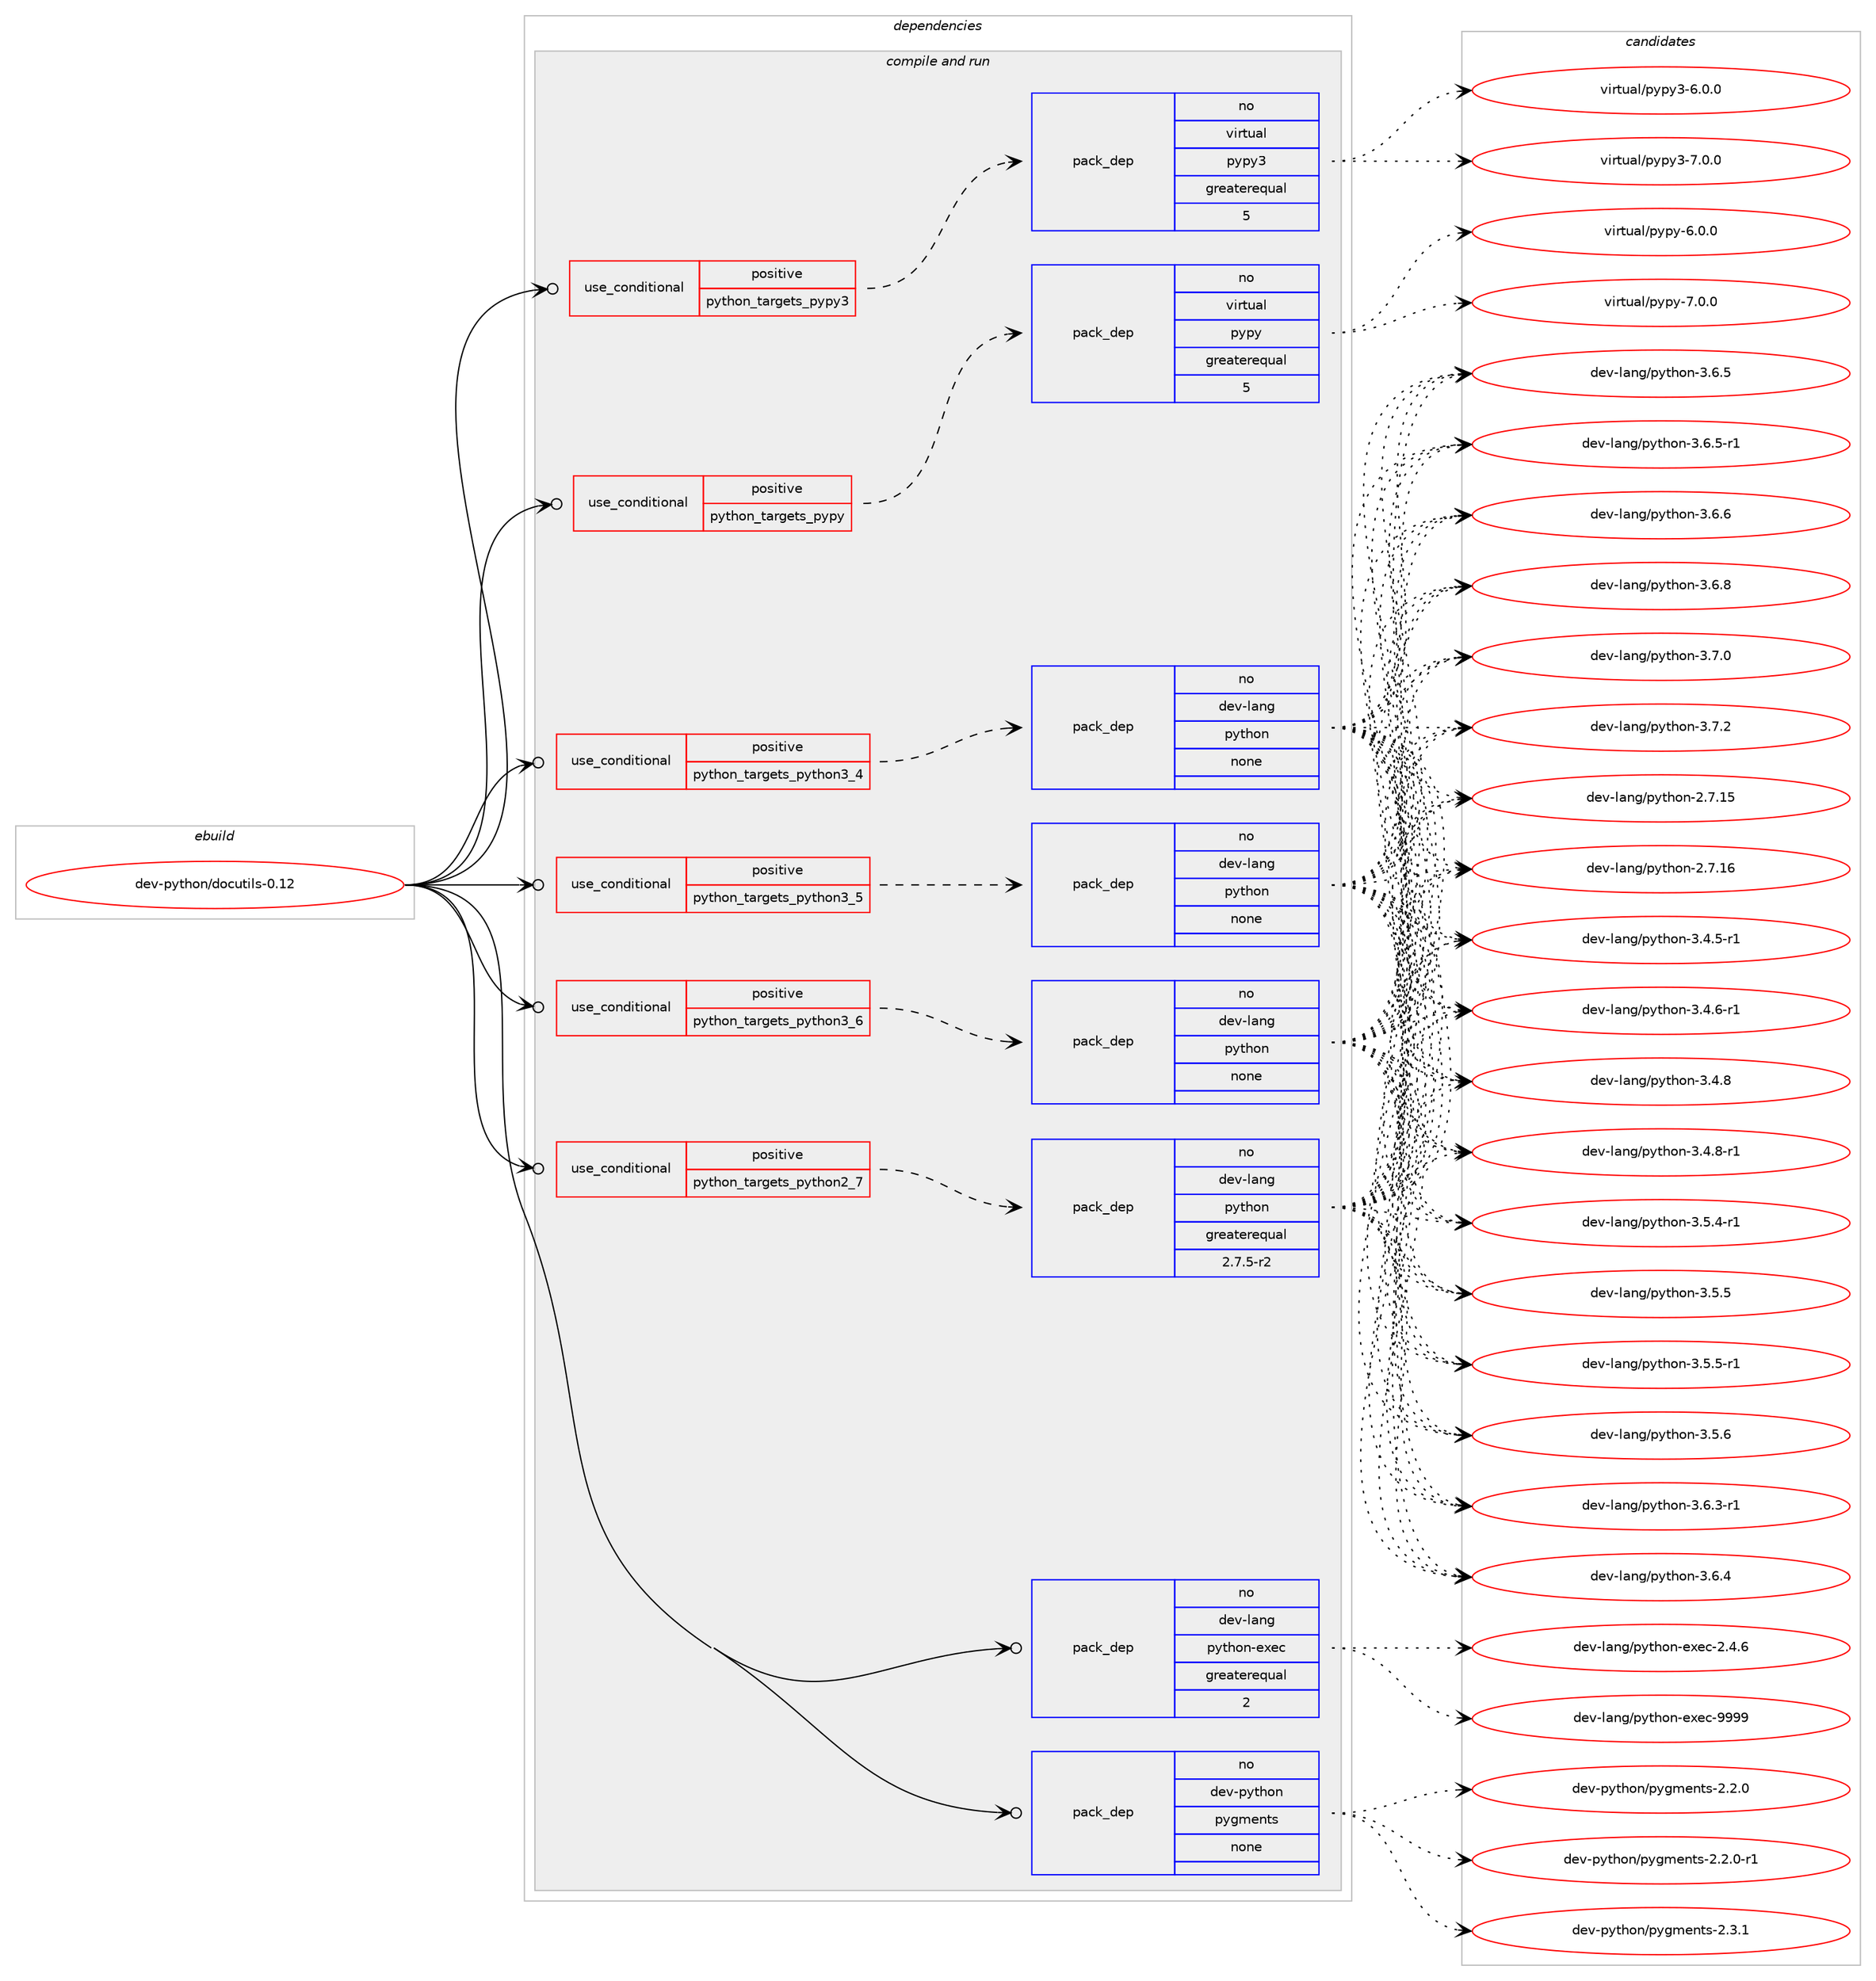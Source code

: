 digraph prolog {

# *************
# Graph options
# *************

newrank=true;
concentrate=true;
compound=true;
graph [rankdir=LR,fontname=Helvetica,fontsize=10,ranksep=1.5];#, ranksep=2.5, nodesep=0.2];
edge  [arrowhead=vee];
node  [fontname=Helvetica,fontsize=10];

# **********
# The ebuild
# **********

subgraph cluster_leftcol {
color=gray;
rank=same;
label=<<i>ebuild</i>>;
id [label="dev-python/docutils-0.12", color=red, width=4, href="../dev-python/docutils-0.12.svg"];
}

# ****************
# The dependencies
# ****************

subgraph cluster_midcol {
color=gray;
label=<<i>dependencies</i>>;
subgraph cluster_compile {
fillcolor="#eeeeee";
style=filled;
label=<<i>compile</i>>;
}
subgraph cluster_compileandrun {
fillcolor="#eeeeee";
style=filled;
label=<<i>compile and run</i>>;
subgraph cond373599 {
dependency1406971 [label=<<TABLE BORDER="0" CELLBORDER="1" CELLSPACING="0" CELLPADDING="4"><TR><TD ROWSPAN="3" CELLPADDING="10">use_conditional</TD></TR><TR><TD>positive</TD></TR><TR><TD>python_targets_pypy</TD></TR></TABLE>>, shape=none, color=red];
subgraph pack1010116 {
dependency1406972 [label=<<TABLE BORDER="0" CELLBORDER="1" CELLSPACING="0" CELLPADDING="4" WIDTH="220"><TR><TD ROWSPAN="6" CELLPADDING="30">pack_dep</TD></TR><TR><TD WIDTH="110">no</TD></TR><TR><TD>virtual</TD></TR><TR><TD>pypy</TD></TR><TR><TD>greaterequal</TD></TR><TR><TD>5</TD></TR></TABLE>>, shape=none, color=blue];
}
dependency1406971:e -> dependency1406972:w [weight=20,style="dashed",arrowhead="vee"];
}
id:e -> dependency1406971:w [weight=20,style="solid",arrowhead="odotvee"];
subgraph cond373600 {
dependency1406973 [label=<<TABLE BORDER="0" CELLBORDER="1" CELLSPACING="0" CELLPADDING="4"><TR><TD ROWSPAN="3" CELLPADDING="10">use_conditional</TD></TR><TR><TD>positive</TD></TR><TR><TD>python_targets_pypy3</TD></TR></TABLE>>, shape=none, color=red];
subgraph pack1010117 {
dependency1406974 [label=<<TABLE BORDER="0" CELLBORDER="1" CELLSPACING="0" CELLPADDING="4" WIDTH="220"><TR><TD ROWSPAN="6" CELLPADDING="30">pack_dep</TD></TR><TR><TD WIDTH="110">no</TD></TR><TR><TD>virtual</TD></TR><TR><TD>pypy3</TD></TR><TR><TD>greaterequal</TD></TR><TR><TD>5</TD></TR></TABLE>>, shape=none, color=blue];
}
dependency1406973:e -> dependency1406974:w [weight=20,style="dashed",arrowhead="vee"];
}
id:e -> dependency1406973:w [weight=20,style="solid",arrowhead="odotvee"];
subgraph cond373601 {
dependency1406975 [label=<<TABLE BORDER="0" CELLBORDER="1" CELLSPACING="0" CELLPADDING="4"><TR><TD ROWSPAN="3" CELLPADDING="10">use_conditional</TD></TR><TR><TD>positive</TD></TR><TR><TD>python_targets_python2_7</TD></TR></TABLE>>, shape=none, color=red];
subgraph pack1010118 {
dependency1406976 [label=<<TABLE BORDER="0" CELLBORDER="1" CELLSPACING="0" CELLPADDING="4" WIDTH="220"><TR><TD ROWSPAN="6" CELLPADDING="30">pack_dep</TD></TR><TR><TD WIDTH="110">no</TD></TR><TR><TD>dev-lang</TD></TR><TR><TD>python</TD></TR><TR><TD>greaterequal</TD></TR><TR><TD>2.7.5-r2</TD></TR></TABLE>>, shape=none, color=blue];
}
dependency1406975:e -> dependency1406976:w [weight=20,style="dashed",arrowhead="vee"];
}
id:e -> dependency1406975:w [weight=20,style="solid",arrowhead="odotvee"];
subgraph cond373602 {
dependency1406977 [label=<<TABLE BORDER="0" CELLBORDER="1" CELLSPACING="0" CELLPADDING="4"><TR><TD ROWSPAN="3" CELLPADDING="10">use_conditional</TD></TR><TR><TD>positive</TD></TR><TR><TD>python_targets_python3_4</TD></TR></TABLE>>, shape=none, color=red];
subgraph pack1010119 {
dependency1406978 [label=<<TABLE BORDER="0" CELLBORDER="1" CELLSPACING="0" CELLPADDING="4" WIDTH="220"><TR><TD ROWSPAN="6" CELLPADDING="30">pack_dep</TD></TR><TR><TD WIDTH="110">no</TD></TR><TR><TD>dev-lang</TD></TR><TR><TD>python</TD></TR><TR><TD>none</TD></TR><TR><TD></TD></TR></TABLE>>, shape=none, color=blue];
}
dependency1406977:e -> dependency1406978:w [weight=20,style="dashed",arrowhead="vee"];
}
id:e -> dependency1406977:w [weight=20,style="solid",arrowhead="odotvee"];
subgraph cond373603 {
dependency1406979 [label=<<TABLE BORDER="0" CELLBORDER="1" CELLSPACING="0" CELLPADDING="4"><TR><TD ROWSPAN="3" CELLPADDING="10">use_conditional</TD></TR><TR><TD>positive</TD></TR><TR><TD>python_targets_python3_5</TD></TR></TABLE>>, shape=none, color=red];
subgraph pack1010120 {
dependency1406980 [label=<<TABLE BORDER="0" CELLBORDER="1" CELLSPACING="0" CELLPADDING="4" WIDTH="220"><TR><TD ROWSPAN="6" CELLPADDING="30">pack_dep</TD></TR><TR><TD WIDTH="110">no</TD></TR><TR><TD>dev-lang</TD></TR><TR><TD>python</TD></TR><TR><TD>none</TD></TR><TR><TD></TD></TR></TABLE>>, shape=none, color=blue];
}
dependency1406979:e -> dependency1406980:w [weight=20,style="dashed",arrowhead="vee"];
}
id:e -> dependency1406979:w [weight=20,style="solid",arrowhead="odotvee"];
subgraph cond373604 {
dependency1406981 [label=<<TABLE BORDER="0" CELLBORDER="1" CELLSPACING="0" CELLPADDING="4"><TR><TD ROWSPAN="3" CELLPADDING="10">use_conditional</TD></TR><TR><TD>positive</TD></TR><TR><TD>python_targets_python3_6</TD></TR></TABLE>>, shape=none, color=red];
subgraph pack1010121 {
dependency1406982 [label=<<TABLE BORDER="0" CELLBORDER="1" CELLSPACING="0" CELLPADDING="4" WIDTH="220"><TR><TD ROWSPAN="6" CELLPADDING="30">pack_dep</TD></TR><TR><TD WIDTH="110">no</TD></TR><TR><TD>dev-lang</TD></TR><TR><TD>python</TD></TR><TR><TD>none</TD></TR><TR><TD></TD></TR></TABLE>>, shape=none, color=blue];
}
dependency1406981:e -> dependency1406982:w [weight=20,style="dashed",arrowhead="vee"];
}
id:e -> dependency1406981:w [weight=20,style="solid",arrowhead="odotvee"];
subgraph pack1010122 {
dependency1406983 [label=<<TABLE BORDER="0" CELLBORDER="1" CELLSPACING="0" CELLPADDING="4" WIDTH="220"><TR><TD ROWSPAN="6" CELLPADDING="30">pack_dep</TD></TR><TR><TD WIDTH="110">no</TD></TR><TR><TD>dev-lang</TD></TR><TR><TD>python-exec</TD></TR><TR><TD>greaterequal</TD></TR><TR><TD>2</TD></TR></TABLE>>, shape=none, color=blue];
}
id:e -> dependency1406983:w [weight=20,style="solid",arrowhead="odotvee"];
subgraph pack1010123 {
dependency1406984 [label=<<TABLE BORDER="0" CELLBORDER="1" CELLSPACING="0" CELLPADDING="4" WIDTH="220"><TR><TD ROWSPAN="6" CELLPADDING="30">pack_dep</TD></TR><TR><TD WIDTH="110">no</TD></TR><TR><TD>dev-python</TD></TR><TR><TD>pygments</TD></TR><TR><TD>none</TD></TR><TR><TD></TD></TR></TABLE>>, shape=none, color=blue];
}
id:e -> dependency1406984:w [weight=20,style="solid",arrowhead="odotvee"];
}
subgraph cluster_run {
fillcolor="#eeeeee";
style=filled;
label=<<i>run</i>>;
}
}

# **************
# The candidates
# **************

subgraph cluster_choices {
rank=same;
color=gray;
label=<<i>candidates</i>>;

subgraph choice1010116 {
color=black;
nodesep=1;
choice1181051141161179710847112121112121455446484648 [label="virtual/pypy-6.0.0", color=red, width=4,href="../virtual/pypy-6.0.0.svg"];
choice1181051141161179710847112121112121455546484648 [label="virtual/pypy-7.0.0", color=red, width=4,href="../virtual/pypy-7.0.0.svg"];
dependency1406972:e -> choice1181051141161179710847112121112121455446484648:w [style=dotted,weight="100"];
dependency1406972:e -> choice1181051141161179710847112121112121455546484648:w [style=dotted,weight="100"];
}
subgraph choice1010117 {
color=black;
nodesep=1;
choice118105114116117971084711212111212151455446484648 [label="virtual/pypy3-6.0.0", color=red, width=4,href="../virtual/pypy3-6.0.0.svg"];
choice118105114116117971084711212111212151455546484648 [label="virtual/pypy3-7.0.0", color=red, width=4,href="../virtual/pypy3-7.0.0.svg"];
dependency1406974:e -> choice118105114116117971084711212111212151455446484648:w [style=dotted,weight="100"];
dependency1406974:e -> choice118105114116117971084711212111212151455546484648:w [style=dotted,weight="100"];
}
subgraph choice1010118 {
color=black;
nodesep=1;
choice10010111845108971101034711212111610411111045504655464953 [label="dev-lang/python-2.7.15", color=red, width=4,href="../dev-lang/python-2.7.15.svg"];
choice10010111845108971101034711212111610411111045504655464954 [label="dev-lang/python-2.7.16", color=red, width=4,href="../dev-lang/python-2.7.16.svg"];
choice1001011184510897110103471121211161041111104551465246534511449 [label="dev-lang/python-3.4.5-r1", color=red, width=4,href="../dev-lang/python-3.4.5-r1.svg"];
choice1001011184510897110103471121211161041111104551465246544511449 [label="dev-lang/python-3.4.6-r1", color=red, width=4,href="../dev-lang/python-3.4.6-r1.svg"];
choice100101118451089711010347112121116104111110455146524656 [label="dev-lang/python-3.4.8", color=red, width=4,href="../dev-lang/python-3.4.8.svg"];
choice1001011184510897110103471121211161041111104551465246564511449 [label="dev-lang/python-3.4.8-r1", color=red, width=4,href="../dev-lang/python-3.4.8-r1.svg"];
choice1001011184510897110103471121211161041111104551465346524511449 [label="dev-lang/python-3.5.4-r1", color=red, width=4,href="../dev-lang/python-3.5.4-r1.svg"];
choice100101118451089711010347112121116104111110455146534653 [label="dev-lang/python-3.5.5", color=red, width=4,href="../dev-lang/python-3.5.5.svg"];
choice1001011184510897110103471121211161041111104551465346534511449 [label="dev-lang/python-3.5.5-r1", color=red, width=4,href="../dev-lang/python-3.5.5-r1.svg"];
choice100101118451089711010347112121116104111110455146534654 [label="dev-lang/python-3.5.6", color=red, width=4,href="../dev-lang/python-3.5.6.svg"];
choice1001011184510897110103471121211161041111104551465446514511449 [label="dev-lang/python-3.6.3-r1", color=red, width=4,href="../dev-lang/python-3.6.3-r1.svg"];
choice100101118451089711010347112121116104111110455146544652 [label="dev-lang/python-3.6.4", color=red, width=4,href="../dev-lang/python-3.6.4.svg"];
choice100101118451089711010347112121116104111110455146544653 [label="dev-lang/python-3.6.5", color=red, width=4,href="../dev-lang/python-3.6.5.svg"];
choice1001011184510897110103471121211161041111104551465446534511449 [label="dev-lang/python-3.6.5-r1", color=red, width=4,href="../dev-lang/python-3.6.5-r1.svg"];
choice100101118451089711010347112121116104111110455146544654 [label="dev-lang/python-3.6.6", color=red, width=4,href="../dev-lang/python-3.6.6.svg"];
choice100101118451089711010347112121116104111110455146544656 [label="dev-lang/python-3.6.8", color=red, width=4,href="../dev-lang/python-3.6.8.svg"];
choice100101118451089711010347112121116104111110455146554648 [label="dev-lang/python-3.7.0", color=red, width=4,href="../dev-lang/python-3.7.0.svg"];
choice100101118451089711010347112121116104111110455146554650 [label="dev-lang/python-3.7.2", color=red, width=4,href="../dev-lang/python-3.7.2.svg"];
dependency1406976:e -> choice10010111845108971101034711212111610411111045504655464953:w [style=dotted,weight="100"];
dependency1406976:e -> choice10010111845108971101034711212111610411111045504655464954:w [style=dotted,weight="100"];
dependency1406976:e -> choice1001011184510897110103471121211161041111104551465246534511449:w [style=dotted,weight="100"];
dependency1406976:e -> choice1001011184510897110103471121211161041111104551465246544511449:w [style=dotted,weight="100"];
dependency1406976:e -> choice100101118451089711010347112121116104111110455146524656:w [style=dotted,weight="100"];
dependency1406976:e -> choice1001011184510897110103471121211161041111104551465246564511449:w [style=dotted,weight="100"];
dependency1406976:e -> choice1001011184510897110103471121211161041111104551465346524511449:w [style=dotted,weight="100"];
dependency1406976:e -> choice100101118451089711010347112121116104111110455146534653:w [style=dotted,weight="100"];
dependency1406976:e -> choice1001011184510897110103471121211161041111104551465346534511449:w [style=dotted,weight="100"];
dependency1406976:e -> choice100101118451089711010347112121116104111110455146534654:w [style=dotted,weight="100"];
dependency1406976:e -> choice1001011184510897110103471121211161041111104551465446514511449:w [style=dotted,weight="100"];
dependency1406976:e -> choice100101118451089711010347112121116104111110455146544652:w [style=dotted,weight="100"];
dependency1406976:e -> choice100101118451089711010347112121116104111110455146544653:w [style=dotted,weight="100"];
dependency1406976:e -> choice1001011184510897110103471121211161041111104551465446534511449:w [style=dotted,weight="100"];
dependency1406976:e -> choice100101118451089711010347112121116104111110455146544654:w [style=dotted,weight="100"];
dependency1406976:e -> choice100101118451089711010347112121116104111110455146544656:w [style=dotted,weight="100"];
dependency1406976:e -> choice100101118451089711010347112121116104111110455146554648:w [style=dotted,weight="100"];
dependency1406976:e -> choice100101118451089711010347112121116104111110455146554650:w [style=dotted,weight="100"];
}
subgraph choice1010119 {
color=black;
nodesep=1;
choice10010111845108971101034711212111610411111045504655464953 [label="dev-lang/python-2.7.15", color=red, width=4,href="../dev-lang/python-2.7.15.svg"];
choice10010111845108971101034711212111610411111045504655464954 [label="dev-lang/python-2.7.16", color=red, width=4,href="../dev-lang/python-2.7.16.svg"];
choice1001011184510897110103471121211161041111104551465246534511449 [label="dev-lang/python-3.4.5-r1", color=red, width=4,href="../dev-lang/python-3.4.5-r1.svg"];
choice1001011184510897110103471121211161041111104551465246544511449 [label="dev-lang/python-3.4.6-r1", color=red, width=4,href="../dev-lang/python-3.4.6-r1.svg"];
choice100101118451089711010347112121116104111110455146524656 [label="dev-lang/python-3.4.8", color=red, width=4,href="../dev-lang/python-3.4.8.svg"];
choice1001011184510897110103471121211161041111104551465246564511449 [label="dev-lang/python-3.4.8-r1", color=red, width=4,href="../dev-lang/python-3.4.8-r1.svg"];
choice1001011184510897110103471121211161041111104551465346524511449 [label="dev-lang/python-3.5.4-r1", color=red, width=4,href="../dev-lang/python-3.5.4-r1.svg"];
choice100101118451089711010347112121116104111110455146534653 [label="dev-lang/python-3.5.5", color=red, width=4,href="../dev-lang/python-3.5.5.svg"];
choice1001011184510897110103471121211161041111104551465346534511449 [label="dev-lang/python-3.5.5-r1", color=red, width=4,href="../dev-lang/python-3.5.5-r1.svg"];
choice100101118451089711010347112121116104111110455146534654 [label="dev-lang/python-3.5.6", color=red, width=4,href="../dev-lang/python-3.5.6.svg"];
choice1001011184510897110103471121211161041111104551465446514511449 [label="dev-lang/python-3.6.3-r1", color=red, width=4,href="../dev-lang/python-3.6.3-r1.svg"];
choice100101118451089711010347112121116104111110455146544652 [label="dev-lang/python-3.6.4", color=red, width=4,href="../dev-lang/python-3.6.4.svg"];
choice100101118451089711010347112121116104111110455146544653 [label="dev-lang/python-3.6.5", color=red, width=4,href="../dev-lang/python-3.6.5.svg"];
choice1001011184510897110103471121211161041111104551465446534511449 [label="dev-lang/python-3.6.5-r1", color=red, width=4,href="../dev-lang/python-3.6.5-r1.svg"];
choice100101118451089711010347112121116104111110455146544654 [label="dev-lang/python-3.6.6", color=red, width=4,href="../dev-lang/python-3.6.6.svg"];
choice100101118451089711010347112121116104111110455146544656 [label="dev-lang/python-3.6.8", color=red, width=4,href="../dev-lang/python-3.6.8.svg"];
choice100101118451089711010347112121116104111110455146554648 [label="dev-lang/python-3.7.0", color=red, width=4,href="../dev-lang/python-3.7.0.svg"];
choice100101118451089711010347112121116104111110455146554650 [label="dev-lang/python-3.7.2", color=red, width=4,href="../dev-lang/python-3.7.2.svg"];
dependency1406978:e -> choice10010111845108971101034711212111610411111045504655464953:w [style=dotted,weight="100"];
dependency1406978:e -> choice10010111845108971101034711212111610411111045504655464954:w [style=dotted,weight="100"];
dependency1406978:e -> choice1001011184510897110103471121211161041111104551465246534511449:w [style=dotted,weight="100"];
dependency1406978:e -> choice1001011184510897110103471121211161041111104551465246544511449:w [style=dotted,weight="100"];
dependency1406978:e -> choice100101118451089711010347112121116104111110455146524656:w [style=dotted,weight="100"];
dependency1406978:e -> choice1001011184510897110103471121211161041111104551465246564511449:w [style=dotted,weight="100"];
dependency1406978:e -> choice1001011184510897110103471121211161041111104551465346524511449:w [style=dotted,weight="100"];
dependency1406978:e -> choice100101118451089711010347112121116104111110455146534653:w [style=dotted,weight="100"];
dependency1406978:e -> choice1001011184510897110103471121211161041111104551465346534511449:w [style=dotted,weight="100"];
dependency1406978:e -> choice100101118451089711010347112121116104111110455146534654:w [style=dotted,weight="100"];
dependency1406978:e -> choice1001011184510897110103471121211161041111104551465446514511449:w [style=dotted,weight="100"];
dependency1406978:e -> choice100101118451089711010347112121116104111110455146544652:w [style=dotted,weight="100"];
dependency1406978:e -> choice100101118451089711010347112121116104111110455146544653:w [style=dotted,weight="100"];
dependency1406978:e -> choice1001011184510897110103471121211161041111104551465446534511449:w [style=dotted,weight="100"];
dependency1406978:e -> choice100101118451089711010347112121116104111110455146544654:w [style=dotted,weight="100"];
dependency1406978:e -> choice100101118451089711010347112121116104111110455146544656:w [style=dotted,weight="100"];
dependency1406978:e -> choice100101118451089711010347112121116104111110455146554648:w [style=dotted,weight="100"];
dependency1406978:e -> choice100101118451089711010347112121116104111110455146554650:w [style=dotted,weight="100"];
}
subgraph choice1010120 {
color=black;
nodesep=1;
choice10010111845108971101034711212111610411111045504655464953 [label="dev-lang/python-2.7.15", color=red, width=4,href="../dev-lang/python-2.7.15.svg"];
choice10010111845108971101034711212111610411111045504655464954 [label="dev-lang/python-2.7.16", color=red, width=4,href="../dev-lang/python-2.7.16.svg"];
choice1001011184510897110103471121211161041111104551465246534511449 [label="dev-lang/python-3.4.5-r1", color=red, width=4,href="../dev-lang/python-3.4.5-r1.svg"];
choice1001011184510897110103471121211161041111104551465246544511449 [label="dev-lang/python-3.4.6-r1", color=red, width=4,href="../dev-lang/python-3.4.6-r1.svg"];
choice100101118451089711010347112121116104111110455146524656 [label="dev-lang/python-3.4.8", color=red, width=4,href="../dev-lang/python-3.4.8.svg"];
choice1001011184510897110103471121211161041111104551465246564511449 [label="dev-lang/python-3.4.8-r1", color=red, width=4,href="../dev-lang/python-3.4.8-r1.svg"];
choice1001011184510897110103471121211161041111104551465346524511449 [label="dev-lang/python-3.5.4-r1", color=red, width=4,href="../dev-lang/python-3.5.4-r1.svg"];
choice100101118451089711010347112121116104111110455146534653 [label="dev-lang/python-3.5.5", color=red, width=4,href="../dev-lang/python-3.5.5.svg"];
choice1001011184510897110103471121211161041111104551465346534511449 [label="dev-lang/python-3.5.5-r1", color=red, width=4,href="../dev-lang/python-3.5.5-r1.svg"];
choice100101118451089711010347112121116104111110455146534654 [label="dev-lang/python-3.5.6", color=red, width=4,href="../dev-lang/python-3.5.6.svg"];
choice1001011184510897110103471121211161041111104551465446514511449 [label="dev-lang/python-3.6.3-r1", color=red, width=4,href="../dev-lang/python-3.6.3-r1.svg"];
choice100101118451089711010347112121116104111110455146544652 [label="dev-lang/python-3.6.4", color=red, width=4,href="../dev-lang/python-3.6.4.svg"];
choice100101118451089711010347112121116104111110455146544653 [label="dev-lang/python-3.6.5", color=red, width=4,href="../dev-lang/python-3.6.5.svg"];
choice1001011184510897110103471121211161041111104551465446534511449 [label="dev-lang/python-3.6.5-r1", color=red, width=4,href="../dev-lang/python-3.6.5-r1.svg"];
choice100101118451089711010347112121116104111110455146544654 [label="dev-lang/python-3.6.6", color=red, width=4,href="../dev-lang/python-3.6.6.svg"];
choice100101118451089711010347112121116104111110455146544656 [label="dev-lang/python-3.6.8", color=red, width=4,href="../dev-lang/python-3.6.8.svg"];
choice100101118451089711010347112121116104111110455146554648 [label="dev-lang/python-3.7.0", color=red, width=4,href="../dev-lang/python-3.7.0.svg"];
choice100101118451089711010347112121116104111110455146554650 [label="dev-lang/python-3.7.2", color=red, width=4,href="../dev-lang/python-3.7.2.svg"];
dependency1406980:e -> choice10010111845108971101034711212111610411111045504655464953:w [style=dotted,weight="100"];
dependency1406980:e -> choice10010111845108971101034711212111610411111045504655464954:w [style=dotted,weight="100"];
dependency1406980:e -> choice1001011184510897110103471121211161041111104551465246534511449:w [style=dotted,weight="100"];
dependency1406980:e -> choice1001011184510897110103471121211161041111104551465246544511449:w [style=dotted,weight="100"];
dependency1406980:e -> choice100101118451089711010347112121116104111110455146524656:w [style=dotted,weight="100"];
dependency1406980:e -> choice1001011184510897110103471121211161041111104551465246564511449:w [style=dotted,weight="100"];
dependency1406980:e -> choice1001011184510897110103471121211161041111104551465346524511449:w [style=dotted,weight="100"];
dependency1406980:e -> choice100101118451089711010347112121116104111110455146534653:w [style=dotted,weight="100"];
dependency1406980:e -> choice1001011184510897110103471121211161041111104551465346534511449:w [style=dotted,weight="100"];
dependency1406980:e -> choice100101118451089711010347112121116104111110455146534654:w [style=dotted,weight="100"];
dependency1406980:e -> choice1001011184510897110103471121211161041111104551465446514511449:w [style=dotted,weight="100"];
dependency1406980:e -> choice100101118451089711010347112121116104111110455146544652:w [style=dotted,weight="100"];
dependency1406980:e -> choice100101118451089711010347112121116104111110455146544653:w [style=dotted,weight="100"];
dependency1406980:e -> choice1001011184510897110103471121211161041111104551465446534511449:w [style=dotted,weight="100"];
dependency1406980:e -> choice100101118451089711010347112121116104111110455146544654:w [style=dotted,weight="100"];
dependency1406980:e -> choice100101118451089711010347112121116104111110455146544656:w [style=dotted,weight="100"];
dependency1406980:e -> choice100101118451089711010347112121116104111110455146554648:w [style=dotted,weight="100"];
dependency1406980:e -> choice100101118451089711010347112121116104111110455146554650:w [style=dotted,weight="100"];
}
subgraph choice1010121 {
color=black;
nodesep=1;
choice10010111845108971101034711212111610411111045504655464953 [label="dev-lang/python-2.7.15", color=red, width=4,href="../dev-lang/python-2.7.15.svg"];
choice10010111845108971101034711212111610411111045504655464954 [label="dev-lang/python-2.7.16", color=red, width=4,href="../dev-lang/python-2.7.16.svg"];
choice1001011184510897110103471121211161041111104551465246534511449 [label="dev-lang/python-3.4.5-r1", color=red, width=4,href="../dev-lang/python-3.4.5-r1.svg"];
choice1001011184510897110103471121211161041111104551465246544511449 [label="dev-lang/python-3.4.6-r1", color=red, width=4,href="../dev-lang/python-3.4.6-r1.svg"];
choice100101118451089711010347112121116104111110455146524656 [label="dev-lang/python-3.4.8", color=red, width=4,href="../dev-lang/python-3.4.8.svg"];
choice1001011184510897110103471121211161041111104551465246564511449 [label="dev-lang/python-3.4.8-r1", color=red, width=4,href="../dev-lang/python-3.4.8-r1.svg"];
choice1001011184510897110103471121211161041111104551465346524511449 [label="dev-lang/python-3.5.4-r1", color=red, width=4,href="../dev-lang/python-3.5.4-r1.svg"];
choice100101118451089711010347112121116104111110455146534653 [label="dev-lang/python-3.5.5", color=red, width=4,href="../dev-lang/python-3.5.5.svg"];
choice1001011184510897110103471121211161041111104551465346534511449 [label="dev-lang/python-3.5.5-r1", color=red, width=4,href="../dev-lang/python-3.5.5-r1.svg"];
choice100101118451089711010347112121116104111110455146534654 [label="dev-lang/python-3.5.6", color=red, width=4,href="../dev-lang/python-3.5.6.svg"];
choice1001011184510897110103471121211161041111104551465446514511449 [label="dev-lang/python-3.6.3-r1", color=red, width=4,href="../dev-lang/python-3.6.3-r1.svg"];
choice100101118451089711010347112121116104111110455146544652 [label="dev-lang/python-3.6.4", color=red, width=4,href="../dev-lang/python-3.6.4.svg"];
choice100101118451089711010347112121116104111110455146544653 [label="dev-lang/python-3.6.5", color=red, width=4,href="../dev-lang/python-3.6.5.svg"];
choice1001011184510897110103471121211161041111104551465446534511449 [label="dev-lang/python-3.6.5-r1", color=red, width=4,href="../dev-lang/python-3.6.5-r1.svg"];
choice100101118451089711010347112121116104111110455146544654 [label="dev-lang/python-3.6.6", color=red, width=4,href="../dev-lang/python-3.6.6.svg"];
choice100101118451089711010347112121116104111110455146544656 [label="dev-lang/python-3.6.8", color=red, width=4,href="../dev-lang/python-3.6.8.svg"];
choice100101118451089711010347112121116104111110455146554648 [label="dev-lang/python-3.7.0", color=red, width=4,href="../dev-lang/python-3.7.0.svg"];
choice100101118451089711010347112121116104111110455146554650 [label="dev-lang/python-3.7.2", color=red, width=4,href="../dev-lang/python-3.7.2.svg"];
dependency1406982:e -> choice10010111845108971101034711212111610411111045504655464953:w [style=dotted,weight="100"];
dependency1406982:e -> choice10010111845108971101034711212111610411111045504655464954:w [style=dotted,weight="100"];
dependency1406982:e -> choice1001011184510897110103471121211161041111104551465246534511449:w [style=dotted,weight="100"];
dependency1406982:e -> choice1001011184510897110103471121211161041111104551465246544511449:w [style=dotted,weight="100"];
dependency1406982:e -> choice100101118451089711010347112121116104111110455146524656:w [style=dotted,weight="100"];
dependency1406982:e -> choice1001011184510897110103471121211161041111104551465246564511449:w [style=dotted,weight="100"];
dependency1406982:e -> choice1001011184510897110103471121211161041111104551465346524511449:w [style=dotted,weight="100"];
dependency1406982:e -> choice100101118451089711010347112121116104111110455146534653:w [style=dotted,weight="100"];
dependency1406982:e -> choice1001011184510897110103471121211161041111104551465346534511449:w [style=dotted,weight="100"];
dependency1406982:e -> choice100101118451089711010347112121116104111110455146534654:w [style=dotted,weight="100"];
dependency1406982:e -> choice1001011184510897110103471121211161041111104551465446514511449:w [style=dotted,weight="100"];
dependency1406982:e -> choice100101118451089711010347112121116104111110455146544652:w [style=dotted,weight="100"];
dependency1406982:e -> choice100101118451089711010347112121116104111110455146544653:w [style=dotted,weight="100"];
dependency1406982:e -> choice1001011184510897110103471121211161041111104551465446534511449:w [style=dotted,weight="100"];
dependency1406982:e -> choice100101118451089711010347112121116104111110455146544654:w [style=dotted,weight="100"];
dependency1406982:e -> choice100101118451089711010347112121116104111110455146544656:w [style=dotted,weight="100"];
dependency1406982:e -> choice100101118451089711010347112121116104111110455146554648:w [style=dotted,weight="100"];
dependency1406982:e -> choice100101118451089711010347112121116104111110455146554650:w [style=dotted,weight="100"];
}
subgraph choice1010122 {
color=black;
nodesep=1;
choice1001011184510897110103471121211161041111104510112010199455046524654 [label="dev-lang/python-exec-2.4.6", color=red, width=4,href="../dev-lang/python-exec-2.4.6.svg"];
choice10010111845108971101034711212111610411111045101120101994557575757 [label="dev-lang/python-exec-9999", color=red, width=4,href="../dev-lang/python-exec-9999.svg"];
dependency1406983:e -> choice1001011184510897110103471121211161041111104510112010199455046524654:w [style=dotted,weight="100"];
dependency1406983:e -> choice10010111845108971101034711212111610411111045101120101994557575757:w [style=dotted,weight="100"];
}
subgraph choice1010123 {
color=black;
nodesep=1;
choice1001011184511212111610411111047112121103109101110116115455046504648 [label="dev-python/pygments-2.2.0", color=red, width=4,href="../dev-python/pygments-2.2.0.svg"];
choice10010111845112121116104111110471121211031091011101161154550465046484511449 [label="dev-python/pygments-2.2.0-r1", color=red, width=4,href="../dev-python/pygments-2.2.0-r1.svg"];
choice1001011184511212111610411111047112121103109101110116115455046514649 [label="dev-python/pygments-2.3.1", color=red, width=4,href="../dev-python/pygments-2.3.1.svg"];
dependency1406984:e -> choice1001011184511212111610411111047112121103109101110116115455046504648:w [style=dotted,weight="100"];
dependency1406984:e -> choice10010111845112121116104111110471121211031091011101161154550465046484511449:w [style=dotted,weight="100"];
dependency1406984:e -> choice1001011184511212111610411111047112121103109101110116115455046514649:w [style=dotted,weight="100"];
}
}

}
